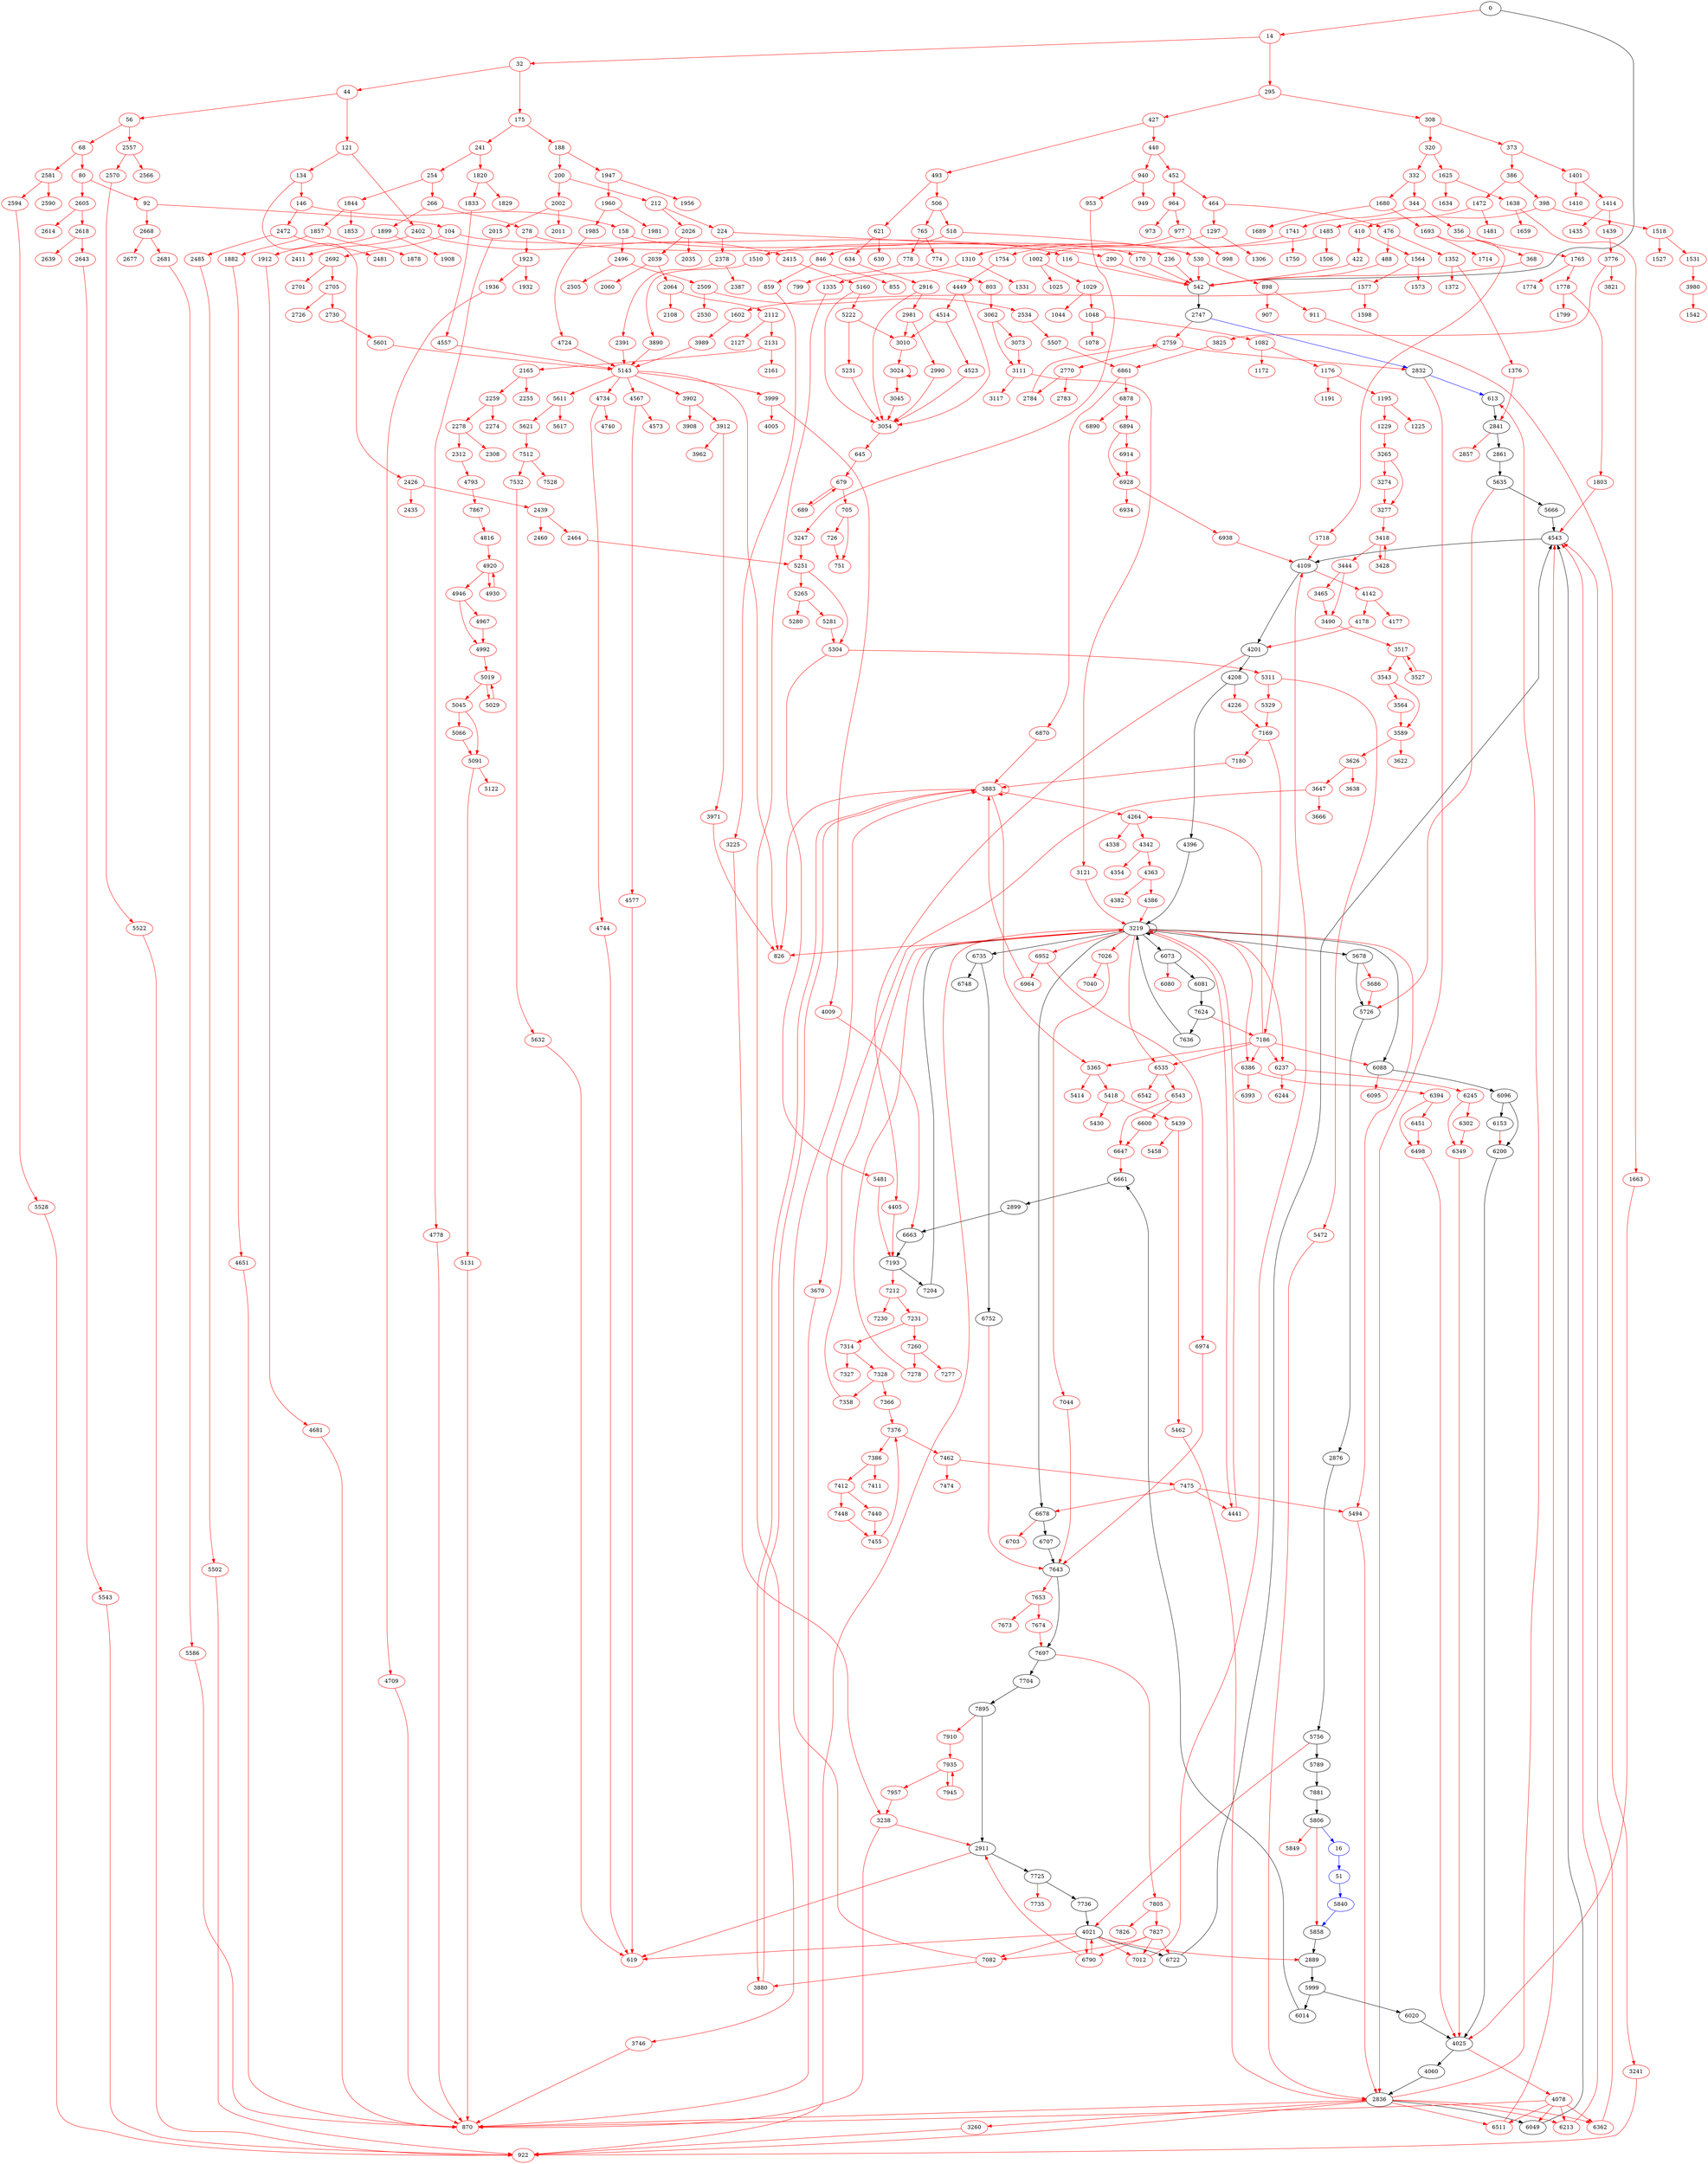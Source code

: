 digraph diff_Contract_0xdabb0c3f9a190b6fe4df6cb412ba66c3dd3e2ad1 {
	0
	6153
	2060 [color=red]
	4109
	14 [color=red]
	2064 [color=red]
	32 [color=red]
	44 [color=red]
	4142 [color=red]
	56 [color=red]
	6200
	2108 [color=red]
	2112 [color=red]
	68 [color=red]
	6213 [color=red]
	2127 [color=red]
	80 [color=red]
	4177 [color=red]
	4178 [color=red]
	2131 [color=red]
	92 [color=red]
	6237 [color=red]
	6244 [color=red]
	6245 [color=red]
	104 [color=red]
	4201
	4208
	2161 [color=red]
	116 [color=red]
	2165 [color=red]
	121 [color=red]
	4226 [color=red]
	134 [color=red]
	146 [color=red]
	158 [color=red]
	6302 [color=red]
	4264 [color=red]
	170 [color=red]
	175 [color=red]
	188 [color=red]
	200 [color=red]
	6349 [color=red]
	2255 [color=red]
	2259 [color=red]
	212 [color=red]
	6362 [color=red]
	224 [color=red]
	2274 [color=red]
	2278 [color=red]
	236 [color=red]
	241 [color=red]
	4338 [color=red]
	6386 [color=red]
	4342 [color=red]
	6393 [color=red]
	6394 [color=red]
	254 [color=red]
	4354 [color=red]
	2308 [color=red]
	2312 [color=red]
	266 [color=red]
	4363 [color=red]
	278 [color=red]
	4382 [color=red]
	290 [color=red]
	4386 [color=red]
	295 [color=red]
	4396
	6451 [color=red]
	308 [color=red]
	4405 [color=red]
	320 [color=red]
	2378 [color=red]
	332 [color=red]
	2387 [color=red]
	2391 [color=red]
	344 [color=red]
	4441 [color=red]
	4449 [color=red]
	2402 [color=red]
	6498 [color=red]
	356 [color=red]
	2411 [color=red]
	2415 [color=red]
	368 [color=red]
	6511 [color=red]
	373 [color=red]
	2426 [color=red]
	386 [color=red]
	2435 [color=red]
	2439 [color=red]
	6535 [color=red]
	398 [color=red]
	6542 [color=red]
	6543 [color=red]
	410 [color=red]
	2460 [color=red]
	2464 [color=red]
	4514 [color=red]
	422 [color=red]
	2472 [color=red]
	427 [color=red]
	4523 [color=red]
	2481 [color=red]
	2485 [color=red]
	440 [color=red]
	4543
	2496 [color=red]
	452 [color=red]
	6600 [color=red]
	2505 [color=red]
	2509 [color=red]
	4557 [color=red]
	464 [color=red]
	4567 [color=red]
	476 [color=red]
	4573 [color=red]
	4577 [color=red]
	2530 [color=red]
	2534 [color=red]
	488 [color=red]
	493 [color=red]
	6647 [color=red]
	506 [color=red]
	2557 [color=red]
	6661
	518 [color=red]
	2566 [color=red]
	6663
	2570 [color=red]
	530 [color=red]
	2581 [color=red]
	6678
	542
	2590 [color=red]
	2594 [color=red]
	4651 [color=red]
	2605 [color=red]
	6703 [color=red]
	6707
	2614 [color=red]
	2618 [color=red]
	6722
	4681 [color=red]
	2639 [color=red]
	6735
	2643 [color=red]
	6748
	6752
	613
	4709 [color=red]
	619 [color=red]
	2668 [color=red]
	621 [color=red]
	4724 [color=red]
	2677 [color=red]
	630 [color=red]
	2681 [color=red]
	634 [color=red]
	4734 [color=red]
	2692 [color=red]
	645 [color=red]
	4740 [color=red]
	6790 [color=red]
	4744 [color=red]
	2701 [color=red]
	2705 [color=red]
	2726 [color=red]
	679 [color=red]
	2730 [color=red]
	4778 [color=red]
	689 [color=red]
	4793 [color=red]
	2747
	705 [color=red]
	2759 [color=red]
	6861 [color=red]
	4816 [color=red]
	2770 [color=red]
	726 [color=red]
	6870 [color=red]
	6878 [color=red]
	2783 [color=red]
	2784 [color=red]
	6890 [color=red]
	6894 [color=red]
	751 [color=red]
	765 [color=red]
	6914 [color=red]
	774 [color=red]
	778 [color=red]
	2832
	6928 [color=red]
	2836
	6934 [color=red]
	2841
	6938 [color=red]
	799 [color=red]
	803 [color=red]
	6952 [color=red]
	2857 [color=red]
	2861
	6964 [color=red]
	4920 [color=red]
	826 [color=red]
	2876
	6974 [color=red]
	4930 [color=red]
	2889
	846 [color=red]
	4946 [color=red]
	2899
	855 [color=red]
	859 [color=red]
	2911
	2916 [color=red]
	7012 [color=red]
	870 [color=red]
	4967 [color=red]
	7026 [color=red]
	4992 [color=red]
	7040 [color=red]
	898 [color=red]
	7044 [color=red]
	907 [color=red]
	911 [color=red]
	922 [color=red]
	5019 [color=red]
	5029 [color=red]
	2981 [color=red]
	7082 [color=red]
	940 [color=red]
	2990 [color=red]
	949 [color=red]
	5045 [color=red]
	953 [color=red]
	3010 [color=red]
	964 [color=red]
	5066 [color=red]
	973 [color=red]
	3024 [color=red]
	977 [color=red]
	5091 [color=red]
	3045 [color=red]
	998 [color=red]
	1002 [color=red]
	3054 [color=red]
	3062 [color=red]
	1025 [color=red]
	3073 [color=red]
	5122 [color=red]
	7169 [color=red]
	1029 [color=red]
	5131 [color=red]
	7180 [color=red]
	7186 [color=red]
	1044 [color=red]
	5143 [color=red]
	1048 [color=red]
	7193
	7204
	3111 [color=red]
	5160 [color=red]
	7212 [color=red]
	3117 [color=red]
	3121 [color=red]
	1078 [color=red]
	1082 [color=red]
	7230 [color=red]
	7231 [color=red]
	7260 [color=red]
	5222 [color=red]
	7277 [color=red]
	7278 [color=red]
	5231 [color=red]
	5251 [color=red]
	5265 [color=red]
	7314 [color=red]
	3219
	1172 [color=red]
	1176 [color=red]
	3225 [color=red]
	7327 [color=red]
	5280 [color=red]
	5281 [color=red]
	7328 [color=red]
	3238 [color=red]
	1191 [color=red]
	3241 [color=red]
	1195 [color=red]
	3247 [color=red]
	5304 [color=red]
	3260 [color=red]
	7358 [color=red]
	5311 [color=red]
	3265 [color=red]
	7366 [color=red]
	1225 [color=red]
	3274 [color=red]
	1229 [color=red]
	3277 [color=red]
	7376 [color=red]
	5329 [color=red]
	7386 [color=red]
	7411 [color=red]
	7412 [color=red]
	5365 [color=red]
	7440 [color=red]
	1297 [color=red]
	7448 [color=red]
	1306 [color=red]
	1310 [color=red]
	7455 [color=red]
	5414 [color=red]
	7462 [color=red]
	5418 [color=red]
	7474 [color=red]
	1331 [color=red]
	7475 [color=red]
	5430 [color=red]
	1335 [color=red]
	5439 [color=red]
	1352 [color=red]
	5458 [color=red]
	5462 [color=red]
	7512 [color=red]
	3418 [color=red]
	1372 [color=red]
	1376 [color=red]
	5472 [color=red]
	3428 [color=red]
	7528 [color=red]
	5481 [color=red]
	7532 [color=red]
	3444 [color=red]
	5494 [color=red]
	1401 [color=red]
	5502 [color=red]
	1410 [color=red]
	5507 [color=red]
	1414 [color=red]
	3465 [color=red]
	5522 [color=red]
	5528 [color=red]
	1435 [color=red]
	1439 [color=red]
	3490 [color=red]
	5543 [color=red]
	3517 [color=red]
	1472 [color=red]
	3527 [color=red]
	7624
	1481 [color=red]
	1485 [color=red]
	5586 [color=red]
	7636
	3543 [color=red]
	7643
	5601 [color=red]
	1506 [color=red]
	7653 [color=red]
	1510 [color=red]
	5611 [color=red]
	3564 [color=red]
	1518 [color=red]
	5617 [color=red]
	5621 [color=red]
	1527 [color=red]
	7673 [color=red]
	7674 [color=red]
	1531 [color=red]
	5632 [color=red]
	5635
	3589 [color=red]
	1542 [color=red]
	7697
	7704
	1564 [color=red]
	5666
	1573 [color=red]
	3622 [color=red]
	1577 [color=red]
	3626 [color=red]
	7725
	5678
	3638 [color=red]
	5686 [color=red]
	7735 [color=red]
	7736
	1598 [color=red]
	3647 [color=red]
	1602 [color=red]
	3666 [color=red]
	3670 [color=red]
	1625 [color=red]
	5726
	1634 [color=red]
	1638 [color=red]
	1659 [color=red]
	5756
	7805 [color=red]
	1663 [color=red]
	1680 [color=red]
	7826 [color=red]
	7827 [color=red]
	1689 [color=red]
	1693 [color=red]
	5789
	3746 [color=red]
	5806
	1714 [color=red]
	1718 [color=red]
	7867 [color=red]
	3776 [color=red]
	7881
	1741 [color=red]
	1750 [color=red]
	7895
	5849 [color=red]
	1754 [color=red]
	5858
	1765 [color=red]
	7910 [color=red]
	3821 [color=red]
	1774 [color=red]
	3825 [color=red]
	1778 [color=red]
	7935 [color=red]
	1799 [color=red]
	7945 [color=red]
	1803 [color=red]
	7957 [color=red]
	1820 [color=red]
	1829 [color=red]
	3880 [color=red]
	1833 [color=red]
	3883 [color=red]
	3890 [color=red]
	1844 [color=red]
	1853 [color=red]
	3902 [color=red]
	1857 [color=red]
	3908 [color=red]
	3912 [color=red]
	1878 [color=red]
	1882 [color=red]
	1899 [color=red]
	5999
	1908 [color=red]
	1912 [color=red]
	3962 [color=red]
	6014
	1923 [color=red]
	3971 [color=red]
	6020
	1932 [color=red]
	3980 [color=red]
	1936 [color=red]
	3989 [color=red]
	1947 [color=red]
	3999 [color=red]
	6049
	1956 [color=red]
	4005 [color=red]
	1960 [color=red]
	4009 [color=red]
	4021
	4025
	6073
	1981 [color=red]
	6080 [color=red]
	1985 [color=red]
	6081
	6088
	6095 [color=red]
	6096
	2002 [color=red]
	2011 [color=red]
	4060
	2015 [color=red]
	2026 [color=red]
	4078 [color=red]
	2035 [color=red]
	2039 [color=red]
	16 [color=blue]
	51 [color=blue]
	5840 [color=blue]
	1741 -> 1750 [color=red]
	6861 -> 6870 [color=red]
	3219 -> 7026 [color=red]
	493 -> 506 [color=red]
	1564 -> 1577 [color=red]
	2916 -> 3054 [color=red]
	32 -> 44 [color=red]
	224 -> 236 [color=red]
	464 -> 476 [color=red]
	2836 -> 3260 [color=red]
	3444 -> 3465 [color=red]
	5999 -> 6020
	7328 -> 7358 [color=red]
	5621 -> 7512 [color=red]
	6049 -> 4543
	1082 -> 1176 [color=red]
	5091 -> 5122 [color=red]
	3517 -> 3527 [color=red]
	1352 -> 1376 [color=red]
	3111 -> 3117 [color=red]
	44 -> 56 [color=red]
	2981 -> 2990 [color=red]
	4078 -> 6362 [color=red]
	6894 -> 6914 [color=red]
	4946 -> 4992 [color=red]
	1754 -> 4449 [color=red]
	5858 -> 2889
	1029 -> 1048 [color=red]
	332 -> 1680 [color=red]
	7512 -> 7532 [color=red]
	5806 -> 5858 [color=red]
	4009 -> 6663 [color=red]
	5611 -> 5617 [color=red]
	158 -> 2496 [color=red]
	898 -> 907 [color=red]
	5091 -> 5131 [color=red]
	2064 -> 2108 [color=red]
	5756 -> 4021 [color=red]
	3902 -> 3908 [color=red]
	1820 -> 1829 [color=red]
	5494 -> 2836 [color=red]
	3465 -> 3490 [color=red]
	0 -> 14 [color=red]
	4142 -> 4178 [color=red]
	5329 -> 7169 [color=red]
	5528 -> 922 [color=red]
	5029 -> 5019 [color=red]
	2836 -> 6213 [color=red]
	7260 -> 7277 [color=red]
	7462 -> 7475 [color=red]
	6386 -> 6393 [color=red]
	6600 -> 6647 [color=red]
	3219 -> 6535 [color=red]
	7455 -> 7376 [color=red]
	964 -> 973 [color=red]
	2911 -> 7725
	4920 -> 4930 [color=red]
	6088 -> 6096
	6096 -> 6200
	3626 -> 3647 [color=red]
	5418 -> 5439 [color=red]
	1082 -> 1172 [color=red]
	1803 -> 4543 [color=red]
	5265 -> 5280 [color=red]
	765 -> 778 [color=red]
	2557 -> 2570 [color=red]
	7643 -> 7697
	4577 -> 619 [color=red]
	1778 -> 1803 [color=red]
	464 -> 1297 [color=red]
	705 -> 726 [color=red]
	1857 -> 1878 [color=red]
	3219 -> 6237 [color=red]
	2681 -> 5586 [color=red]
	6790 -> 4021 [color=red]
	6964 -> 3883 [color=red]
	1029 -> 1044 [color=red]
	7180 -> 3883 [color=red]
	1439 -> 3776 [color=red]
	5222 -> 5231 [color=red]
	7366 -> 7376 [color=red]
	1693 -> 1714 [color=red]
	3219 -> 3219
	3647 -> 3666 [color=red]
	5666 -> 4543
	621 -> 634 [color=red]
	2534 -> 5507 [color=red]
	5019 -> 5029 [color=red]
	7376 -> 7462 [color=red]
	5601 -> 5143 [color=red]
	452 -> 964 [color=red]
	5311 -> 5329 [color=red]
	4078 -> 6049 [color=red]
	7475 -> 6678 [color=red]
	2439 -> 2460 [color=red]
	1002 -> 1029 [color=red]
	170 -> 542 [color=red]
	6543 -> 6647 [color=red]
	1176 -> 1191 [color=red]
	5806 -> 5849 [color=red]
	3225 -> 3238 [color=red]
	5726 -> 2876
	911 -> 3241 [color=red]
	2026 -> 2039 [color=red]
	2472 -> 2481 [color=red]
	5304 -> 5311 [color=red]
	5462 -> 2836 [color=red]
	5472 -> 2836 [color=red]
	3883 -> 4264 [color=red]
	2131 -> 2161 [color=red]
	1472 -> 1485 [color=red]
	2496 -> 2509 [color=red]
	2836 -> 6049
	4441 -> 3219 [color=red]
	7169 -> 7186 [color=red]
	3219 -> 4441 [color=red]
	1899 -> 1908 [color=red]
	1048 -> 1078 [color=red]
	4734 -> 4740 [color=red]
	1936 -> 4709 [color=red]
	493 -> 621 [color=red]
	7805 -> 7826 [color=red]
	1857 -> 1882 [color=red]
	2426 -> 2439 [color=red]
	3543 -> 3589 [color=red]
	6878 -> 6894 [color=red]
	7278 -> 3219 [color=red]
	368 -> 542 [color=red]
	1680 -> 1693 [color=red]
	175 -> 188 [color=red]
	440 -> 940 [color=red]
	2402 -> 2415 [color=red]
	2770 -> 2783 [color=red]
	5311 -> 5472 [color=red]
	1510 -> 3890 [color=red]
	530 -> 898 [color=red]
	689 -> 679 [color=red]
	7532 -> 5632 [color=red]
	3989 -> 5143 [color=red]
	6661 -> 2899
	2841 -> 2861
	2836 -> 870 [color=red]
	4523 -> 3054 [color=red]
	3073 -> 3111 [color=red]
	6237 -> 6245 [color=red]
	295 -> 308 [color=red]
	266 -> 1899 [color=red]
	2899 -> 6663
	726 -> 751 [color=red]
	2692 -> 2705 [color=red]
	705 -> 751 [color=red]
	3517 -> 3543 [color=red]
	6498 -> 4025 [color=red]
	92 -> 2668 [color=red]
	134 -> 2426 [color=red]
	506 -> 518 [color=red]
	2015 -> 4778 [color=red]
	2705 -> 2726 [color=red]
	2643 -> 5543 [color=red]
	2605 -> 2618 [color=red]
	613 -> 2841
	6073 -> 6080 [color=red]
	344 -> 1741 [color=red]
	1352 -> 1372 [color=red]
	1310 -> 1331 [color=red]
	1899 -> 1912 [color=red]
	4021 -> 619 [color=red]
	7881 -> 5806
	2002 -> 2011 [color=red]
	2836 -> 613 [color=red]
	3260 -> 922 [color=red]
	3543 -> 3564 [color=red]
	7935 -> 7957 [color=red]
	3010 -> 3024 [color=red]
	7827 -> 6790 [color=red]
	2889 -> 5999
	254 -> 1844 [color=red]
	2668 -> 2681 [color=red]
	3219 -> 6735
	3883 -> 826 [color=red]
	2759 -> 2832 [color=red]
	236 -> 542 [color=red]
	518 -> 846 [color=red]
	373 -> 1401 [color=red]
	7193 -> 7212 [color=red]
	2259 -> 2274 [color=red]
	2039 -> 2060 [color=red]
	1564 -> 1573 [color=red]
	3024 -> 3024 [color=red]
	4920 -> 4946 [color=red]
	410 -> 1564 [color=red]
	7448 -> 7455 [color=red]
	3219 -> 6952 [color=red]
	679 -> 705 [color=red]
	2705 -> 2730 [color=red]
	241 -> 254 [color=red]
	5143 -> 4567 [color=red]
	1765 -> 1774 [color=red]
	386 -> 1472 [color=red]
	68 -> 2581 [color=red]
	7314 -> 7327 [color=red]
	846 -> 855 [color=red]
	5066 -> 5091 [color=red]
	1912 -> 4681 [color=red]
	3746 -> 870 [color=red]
	4709 -> 870 [color=red]
	6096 -> 6153
	14 -> 295 [color=red]
	940 -> 953 [color=red]
	2759 -> 2770 [color=red]
	320 -> 332 [color=red]
	6386 -> 6394 [color=red]
	4201 -> 4208
	7376 -> 7386 [color=red]
	5611 -> 5621 [color=red]
	2981 -> 3010 [color=red]
	5686 -> 5726 [color=red]
	5502 -> 922 [color=red]
	5019 -> 5045 [color=red]
	2112 -> 2131 [color=red]
	859 -> 3225 [color=red]
	3902 -> 3912 [color=red]
	7026 -> 7044 [color=red]
	953 -> 3247 [color=red]
	146 -> 2472 [color=red]
	241 -> 1820 [color=red]
	3054 -> 645 [color=red]
	5507 -> 6861 [color=red]
	4396 -> 3219
	1844 -> 1853 [color=red]
	2485 -> 5502 [color=red]
	6362 -> 4543 [color=red]
	4060 -> 2836
	6861 -> 6878 [color=red]
	80 -> 2605 [color=red]
	3241 -> 922 [color=red]
	5304 -> 5481 [color=red]
	7082 -> 3880 [color=red]
	4557 -> 5143 [color=red]
	6213 -> 4543 [color=red]
	1195 -> 1225 [color=red]
	1844 -> 1857 [color=red]
	2391 -> 5143 [color=red]
	1335 -> 3746 [color=red]
	6245 -> 6349 [color=red]
	7945 -> 7935 [color=red]
	3971 -> 826 [color=red]
	4025 -> 4060
	765 -> 774 [color=red]
	778 -> 799 [color=red]
	2557 -> 2566 [color=red]
	134 -> 146 [color=red]
	6894 -> 6928 [color=red]
	4078 -> 6213 [color=red]
	7412 -> 7448 [color=red]
	1577 -> 1602 [color=red]
	5789 -> 7881
	7725 -> 7736
	1778 -> 1799 [color=red]
	6952 -> 6974 [color=red]
	1625 -> 1634 [color=red]
	7827 -> 7082 [color=red]
	175 -> 241 [color=red]
	3121 -> 3219 [color=red]
	7935 -> 7945 [color=red]
	6678 -> 6703 [color=red]
	344 -> 356 [color=red]
	7704 -> 7895
	1297 -> 1306 [color=red]
	7186 -> 4264 [color=red]
	621 -> 630 [color=red]
	5251 -> 5304 [color=red]
	4992 -> 5019 [color=red]
	5281 -> 5304 [color=red]
	3883 -> 3883 [color=red]
	1960 -> 1985 [color=red]
	3219 -> 922 [color=red]
	116 -> 542 [color=red]
	476 -> 1352 [color=red]
	6451 -> 6498 [color=red]
	7212 -> 7231 [color=red]
	2039 -> 2064 [color=red]
	1718 -> 4109 [color=red]
	4744 -> 619 [color=red]
	254 -> 266 [color=red]
	5365 -> 5418 [color=red]
	1002 -> 1025 [color=red]
	679 -> 689 [color=red]
	1176 -> 1195 [color=red]
	7736 -> 4021
	3219 -> 6088
	3890 -> 5143 [color=red]
	4567 -> 4573 [color=red]
	2026 -> 2035 [color=red]
	2472 -> 2485 [color=red]
	212 -> 224 [color=red]
	452 -> 464 [color=red]
	5632 -> 619 [color=red]
	4025 -> 4078 [color=red]
	2378 -> 2391 [color=red]
	5131 -> 870 [color=red]
	2131 -> 2165 [color=red]
	2770 -> 2784 [color=red]
	803 -> 3062 [color=red]
	1048 -> 1082 [color=red]
	4734 -> 4744 [color=red]
	440 -> 452 [color=red]
	4021 -> 2889 [color=red]
	7653 -> 7673 [color=red]
	7186 -> 5365 [color=red]
	7462 -> 7474 [color=red]
	3238 -> 870 [color=red]
	2426 -> 2435 [color=red]
	4226 -> 7169 [color=red]
	356 -> 368 [color=red]
	3776 -> 3825 [color=red]
	4078 -> 870 [color=red]
	7475 -> 4441 [color=red]
	7674 -> 7697 [color=red]
	530 -> 542 [color=red]
	3444 -> 3490 [color=red]
	2402 -> 2411 [color=red]
	5265 -> 5281 [color=red]
	332 -> 344 [color=red]
	6200 -> 4025
	158 -> 170 [color=red]
	6535 -> 6542 [color=red]
	5365 -> 5414 [color=red]
	0 -> 542
	7895 -> 7910 [color=red]
	7386 -> 7411 [color=red]
	5160 -> 3054 [color=red]
	32 -> 175 [color=red]
	5999 -> 6014
	373 -> 386 [color=red]
	964 -> 977 [color=red]
	422 -> 542 [color=red]
	3219 -> 5494 [color=red]
	2594 -> 5528 [color=red]
	410 -> 422 [color=red]
	3912 -> 3962 [color=red]
	2605 -> 2614 [color=red]
	3219 -> 6386 [color=red]
	5143 -> 3999 [color=red]
	1310 -> 1335 [color=red]
	5439 -> 5462 [color=red]
	3219 -> 6678
	7186 -> 6386 [color=red]
	2278 -> 2308 [color=red]
	3912 -> 3971 [color=red]
	5635 -> 5666
	6790 -> 2911 [color=red]
	104 -> 116 [color=red]
	7697 -> 7704
	1960 -> 1981 [color=red]
	224 -> 2378 [color=red]
	3418 -> 3428 [color=red]
	4264 -> 4338 [color=red]
	1638 -> 1659 [color=red]
	5143 -> 826 [color=red]
	2464 -> 5251 [color=red]
	2668 -> 2677 [color=red]
	3274 -> 3277 [color=red]
	4946 -> 4967 [color=red]
	5045 -> 5066 [color=red]
	2618 -> 2643 [color=red]
	1229 -> 3265 [color=red]
	2836 -> 6362 [color=red]
	7314 -> 7328 [color=red]
	2259 -> 2278 [color=red]
	7805 -> 7827 [color=red]
	5756 -> 5789
	4201 -> 4405 [color=red]
	4449 -> 3054 [color=red]
	6081 -> 7624
	3062 -> 3111 [color=red]
	2832 -> 2836 [color=red]
	1414 -> 1435 [color=red]
	4567 -> 4577 [color=red]
	1518 -> 1527 [color=red]
	4681 -> 870 [color=red]
	5481 -> 7193 [color=red]
	6974 -> 7643 [color=red]
	5543 -> 922 [color=red]
	5635 -> 5726 [color=red]
	7867 -> 4816 [color=red]
	398 -> 410 [color=red]
	2836 -> 922 [color=red]
	4363 -> 4386 [color=red]
	4514 -> 4523 [color=red]
	7910 -> 7935 [color=red]
	200 -> 212 [color=red]
	846 -> 859 [color=red]
	6952 -> 6964 [color=red]
	7186 -> 6237 [color=red]
	7260 -> 7278 [color=red]
	7624 -> 7186 [color=red]
	4021 -> 6790 [color=red]
	3527 -> 3517 [color=red]
	940 -> 949 [color=red]
	518 -> 530 [color=red]
	3589 -> 3626 [color=red]
	2278 -> 2312 [color=red]
	4363 -> 4382 [color=red]
	3219 -> 6073
	4793 -> 7867 [color=red]
	1401 -> 1410 [color=red]
	2836 -> 6511 [color=red]
	386 -> 398 [color=red]
	7026 -> 7040 [color=red]
	56 -> 2557 [color=red]
	4021 -> 6722
	7827 -> 7012 [color=red]
	476 -> 488 [color=red]
	1485 -> 1510 [color=red]
	2509 -> 2534 [color=red]
	6073 -> 6081
	3825 -> 6861 [color=red]
	2618 -> 2639 [color=red]
	6245 -> 6302 [color=red]
	7193 -> 7204
	44 -> 121 [color=red]
	1741 -> 1754 [color=red]
	7012 -> 4109 [color=red]
	4021 -> 7012 [color=red]
	7827 -> 6722 [color=red]
	2415 -> 5160 [color=red]
	4178 -> 4201 [color=red]
	3883 -> 5365 [color=red]
	5251 -> 5265 [color=red]
	1195 -> 1229 [color=red]
	3219 -> 826 [color=red]
	5222 -> 3010 [color=red]
	1947 -> 1956 [color=red]
	5586 -> 870 [color=red]
	2990 -> 3054 [color=red]
	3111 -> 3121 [color=red]
	6870 -> 3883 [color=red]
	266 -> 278 [color=red]
	4651 -> 870 [color=red]
	6914 -> 6928 [color=red]
	3490 -> 3517 [color=red]
	7204 -> 3219
	320 -> 1625 [color=red]
	2916 -> 2981 [color=red]
	121 -> 134 [color=red]
	1625 -> 1638 [color=red]
	68 -> 80 [color=red]
	6543 -> 6600 [color=red]
	7358 -> 3219 [color=red]
	4109 -> 4201
	6938 -> 4109 [color=red]
	4208 -> 4396
	7512 -> 7528 [color=red]
	7440 -> 7455 [color=red]
	3999 -> 4009 [color=red]
	3589 -> 3622 [color=red]
	1297 -> 1310 [color=red]
	6735 -> 6748
	1577 -> 1598 [color=red]
	4021 -> 7082 [color=red]
	898 -> 911 [color=red]
	427 -> 493 [color=red]
	4405 -> 7193 [color=red]
	5143 -> 5611 [color=red]
	6349 -> 4025 [color=red]
	1820 -> 1833 [color=red]
	3277 -> 3418 [color=red]
	6735 -> 6752
	6663 -> 7193
	2730 -> 5601 [color=red]
	5231 -> 3054 [color=red]
	146 -> 158 [color=red]
	4449 -> 4514 [color=red]
	6752 -> 7643 [color=red]
	2581 -> 2594 [color=red]
	2692 -> 2701 [color=red]
	6928 -> 6934 [color=red]
	3670 -> 870 [color=red]
	121 -> 2402 [color=red]
	1923 -> 1936 [color=red]
	7957 -> 3238 [color=red]
	778 -> 803 [color=red]
	7231 -> 7260 [color=red]
	5143 -> 3902 [color=red]
	4778 -> 870 [color=red]
	2378 -> 2387 [color=red]
	3238 -> 2911 [color=red]
	2747 -> 2759 [color=red]
	1947 -> 1960 [color=red]
	2165 -> 2259 [color=red]
	7412 -> 7440 [color=red]
	4142 -> 4177 [color=red]
	7169 -> 7180 [color=red]
	3247 -> 5251 [color=red]
	1765 -> 1778 [color=red]
	92 -> 104 [color=red]
	6237 -> 6244 [color=red]
	6394 -> 6451 [color=red]
	542 -> 2747
	5143 -> 4734 [color=red]
	977 -> 998 [color=red]
	3418 -> 3444 [color=red]
	7082 -> 3883 [color=red]
	7386 -> 7412 [color=red]
	7895 -> 2911
	3999 -> 4005 [color=red]
	308 -> 320 [color=red]
	1693 -> 1718 [color=red]
	3428 -> 3418 [color=red]
	3647 -> 3670 [color=red]
	5522 -> 922 [color=red]
	634 -> 2916 [color=red]
	2112 -> 2127 [color=red]
	1376 -> 2841 [color=red]
	3980 -> 1542 [color=red]
	2570 -> 5522 [color=red]
	3045 -> 3054 [color=red]
	4543 -> 4109
	4816 -> 4920 [color=red]
	6647 -> 6661 [color=red]
	2439 -> 2464 [color=red]
	4386 -> 3219 [color=red]
	2861 -> 5635
	3265 -> 3277 [color=red]
	7044 -> 7643 [color=red]
	2581 -> 2590 [color=red]
	7328 -> 7366 [color=red]
	6928 -> 6938 [color=red]
	188 -> 1947 [color=red]
	398 -> 1518 [color=red]
	6153 -> 6200 [color=red]
	308 -> 373 [color=red]
	3883 -> 3880 [color=red]
	2876 -> 5756
	188 -> 200 [color=red]
	212 -> 2026 [color=red]
	200 -> 2002 [color=red]
	7212 -> 7230 [color=red]
	1472 -> 1481 [color=red]
	2496 -> 2505 [color=red]
	5160 -> 5222 [color=red]
	1985 -> 4724 [color=red]
	2165 -> 2255 [color=red]
	5439 -> 5458 [color=red]
	6511 -> 4543 [color=red]
	80 -> 92 [color=red]
	4514 -> 3010 [color=red]
	427 -> 440 [color=red]
	977 -> 1002 [color=red]
	4264 -> 4342 [color=red]
	1638 -> 1663 [color=red]
	2784 -> 2759 [color=red]
	7624 -> 7636
	6878 -> 6890 [color=red]
	6020 -> 4025
	1663 -> 4025 [color=red]
	1680 -> 1689 [color=red]
	4342 -> 4363 [color=red]
	3626 -> 3638 [color=red]
	5418 -> 5430 [color=red]
	4724 -> 5143 [color=red]
	278 -> 290 [color=red]
	4967 -> 4992 [color=red]
	7231 -> 7314 [color=red]
	3880 -> 3883 [color=red]
	290 -> 542 [color=red]
	645 -> 679 [color=red]
	3219 -> 5678
	6394 -> 6498 [color=red]
	7653 -> 7674 [color=red]
	295 -> 427 [color=red]
	3062 -> 3073 [color=red]
	7186 -> 6088 [color=red]
	2841 -> 2857 [color=red]
	6302 -> 6349 [color=red]
	104 -> 2692 [color=red]
	5678 -> 5686 [color=red]
	1923 -> 1932 [color=red]
	1414 -> 1439 [color=red]
	4208 -> 4226 [color=red]
	1518 -> 1531 [color=red]
	3564 -> 3589 [color=red]
	4930 -> 4920 [color=red]
	4342 -> 4354 [color=red]
	356 -> 1765 [color=red]
	4109 -> 4142 [color=red]
	2064 -> 2112 [color=red]
	4078 -> 6511 [color=red]
	6014 -> 6661
	7636 -> 3219
	7643 -> 7653 [color=red]
	2911 -> 619 [color=red]
	6535 -> 6543 [color=red]
	7697 -> 7805 [color=red]
	1602 -> 3989 [color=red]
	5045 -> 5091 [color=red]
	6678 -> 6707
	488 -> 542 [color=red]
	1882 -> 4651 [color=red]
	3265 -> 3274 [color=red]
	2002 -> 2015 [color=red]
	6088 -> 6095 [color=red]
	278 -> 1923 [color=red]
	1833 -> 4557 [color=red]
	3024 -> 3045 [color=red]
	3776 -> 3821 [color=red]
	1401 -> 1414 [color=red]
	1531 -> 3980 [color=red]
	6707 -> 7643
	7475 -> 5494 [color=red]
	2312 -> 4793 [color=red]
	7725 -> 7735 [color=red]
	1485 -> 1506 [color=red]
	2509 -> 2530 [color=red]
	5678 -> 5726
	6722 -> 4543
	506 -> 765 [color=red]
	56 -> 68 [color=red]
	7186 -> 6535 [color=red]
	14 -> 32 [color=red]
	2832 -> 613 [color=blue]
	5806 -> 16 [color=blue]
	16 -> 51 [color=blue]
	51 -> 5840 [color=blue]
	2747 -> 2832 [color=blue]
	5840 -> 5858 [color=blue]
}
